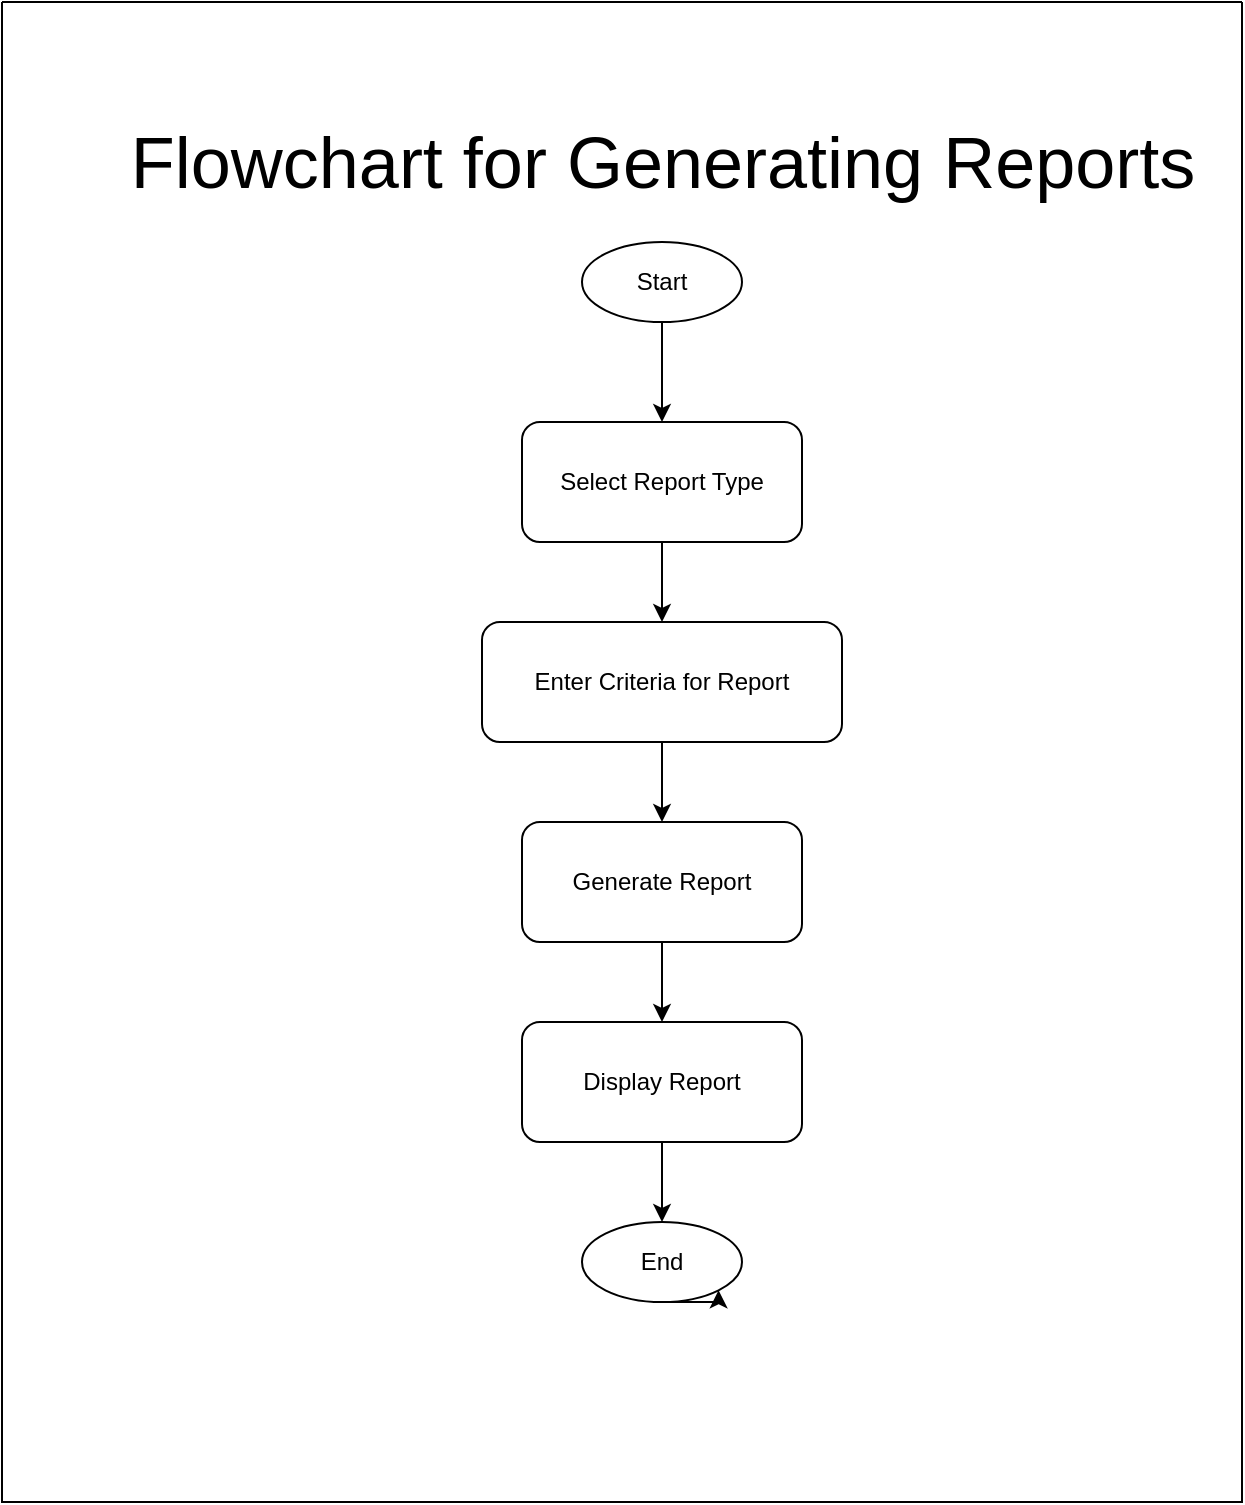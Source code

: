 <mxfile version="24.8.8">
  <diagram id="3" name="Generate Report">
    <mxGraphModel dx="2117" dy="1738" grid="1" gridSize="10" guides="1" tooltips="1" connect="1" arrows="1" fold="1" page="1" pageScale="1" pageWidth="827" pageHeight="1169" math="0" shadow="0">
      <root>
        <mxCell id="0" />
        <mxCell id="1" parent="0" />
        <mxCell id="2" value="Start" style="ellipse;whiteSpace=wrap;html=1;aspect=fixed;" parent="1" vertex="1">
          <mxGeometry x="130" y="30" width="80" height="40" as="geometry" />
        </mxCell>
        <mxCell id="3" value="Select Report Type" style="rounded=1;whiteSpace=wrap;html=1;" parent="1" vertex="1">
          <mxGeometry x="100" y="120" width="140" height="60" as="geometry" />
        </mxCell>
        <mxCell id="4" value="Enter Criteria for Report" style="rounded=1;whiteSpace=wrap;html=1;" parent="1" vertex="1">
          <mxGeometry x="80" y="220" width="180" height="60" as="geometry" />
        </mxCell>
        <mxCell id="5" value="Generate Report" style="rounded=1;whiteSpace=wrap;html=1;" parent="1" vertex="1">
          <mxGeometry x="100" y="320" width="140" height="60" as="geometry" />
        </mxCell>
        <mxCell id="6" value="Display Report" style="rounded=1;whiteSpace=wrap;html=1;" parent="1" vertex="1">
          <mxGeometry x="100" y="420" width="140" height="60" as="geometry" />
        </mxCell>
        <mxCell id="7" value="End" style="ellipse;whiteSpace=wrap;html=1;aspect=fixed;" parent="1" vertex="1">
          <mxGeometry x="130" y="520" width="80" height="40" as="geometry" />
        </mxCell>
        <mxCell id="8" parent="1" source="2" target="3" edge="1">
          <mxGeometry relative="1" as="geometry" />
        </mxCell>
        <mxCell id="9" parent="1" source="3" target="4" edge="1">
          <mxGeometry relative="1" as="geometry" />
        </mxCell>
        <mxCell id="10" parent="1" source="4" target="5" edge="1">
          <mxGeometry relative="1" as="geometry" />
        </mxCell>
        <mxCell id="11" parent="1" source="5" target="6" edge="1">
          <mxGeometry relative="1" as="geometry" />
        </mxCell>
        <mxCell id="12" parent="1" source="6" target="7" edge="1">
          <mxGeometry relative="1" as="geometry" />
        </mxCell>
        <mxCell id="ZsEVmW3xou0Zdjn0u0EG-12" style="edgeStyle=orthogonalEdgeStyle;rounded=0;orthogonalLoop=1;jettySize=auto;html=1;exitX=0.5;exitY=1;exitDx=0;exitDy=0;entryX=1;entryY=1;entryDx=0;entryDy=0;" parent="1" source="7" target="7" edge="1">
          <mxGeometry relative="1" as="geometry" />
        </mxCell>
        <mxCell id="ZsEVmW3xou0Zdjn0u0EG-13" value="&lt;font style=&quot;font-size: 36px;&quot;&gt;Flowchart for Generating Reports&lt;/font&gt;" style="text;html=1;align=center;verticalAlign=middle;resizable=0;points=[];autosize=1;strokeColor=none;fillColor=none;" parent="1" vertex="1">
          <mxGeometry x="-110" y="-40" width="560" height="60" as="geometry" />
        </mxCell>
        <mxCell id="73ZE7cegJ-5YhGZKQBBQ-12" value="" style="swimlane;startSize=0;" vertex="1" parent="1">
          <mxGeometry x="-160" y="-90" width="620" height="750" as="geometry" />
        </mxCell>
      </root>
    </mxGraphModel>
  </diagram>
</mxfile>
